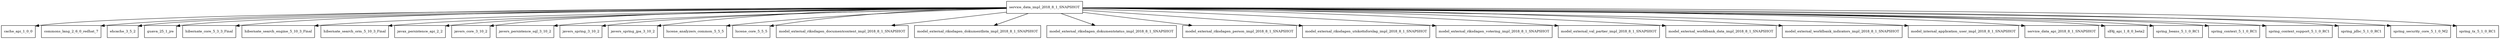 digraph service_data_impl_2018_8_1_SNAPSHOT_dependencies {
  node [shape = box, fontsize=10.0];
  service_data_impl_2018_8_1_SNAPSHOT -> cache_api_1_0_0;
  service_data_impl_2018_8_1_SNAPSHOT -> commons_lang_2_6_0_redhat_7;
  service_data_impl_2018_8_1_SNAPSHOT -> ehcache_3_5_2;
  service_data_impl_2018_8_1_SNAPSHOT -> guava_25_1_jre;
  service_data_impl_2018_8_1_SNAPSHOT -> hibernate_core_5_3_3_Final;
  service_data_impl_2018_8_1_SNAPSHOT -> hibernate_search_engine_5_10_3_Final;
  service_data_impl_2018_8_1_SNAPSHOT -> hibernate_search_orm_5_10_3_Final;
  service_data_impl_2018_8_1_SNAPSHOT -> javax_persistence_api_2_2;
  service_data_impl_2018_8_1_SNAPSHOT -> javers_core_3_10_2;
  service_data_impl_2018_8_1_SNAPSHOT -> javers_persistence_sql_3_10_2;
  service_data_impl_2018_8_1_SNAPSHOT -> javers_spring_3_10_2;
  service_data_impl_2018_8_1_SNAPSHOT -> javers_spring_jpa_3_10_2;
  service_data_impl_2018_8_1_SNAPSHOT -> lucene_analyzers_common_5_5_5;
  service_data_impl_2018_8_1_SNAPSHOT -> lucene_core_5_5_5;
  service_data_impl_2018_8_1_SNAPSHOT -> model_external_riksdagen_documentcontent_impl_2018_8_1_SNAPSHOT;
  service_data_impl_2018_8_1_SNAPSHOT -> model_external_riksdagen_dokumentlista_impl_2018_8_1_SNAPSHOT;
  service_data_impl_2018_8_1_SNAPSHOT -> model_external_riksdagen_dokumentstatus_impl_2018_8_1_SNAPSHOT;
  service_data_impl_2018_8_1_SNAPSHOT -> model_external_riksdagen_person_impl_2018_8_1_SNAPSHOT;
  service_data_impl_2018_8_1_SNAPSHOT -> model_external_riksdagen_utskottsforslag_impl_2018_8_1_SNAPSHOT;
  service_data_impl_2018_8_1_SNAPSHOT -> model_external_riksdagen_votering_impl_2018_8_1_SNAPSHOT;
  service_data_impl_2018_8_1_SNAPSHOT -> model_external_val_partier_impl_2018_8_1_SNAPSHOT;
  service_data_impl_2018_8_1_SNAPSHOT -> model_external_worldbank_data_impl_2018_8_1_SNAPSHOT;
  service_data_impl_2018_8_1_SNAPSHOT -> model_external_worldbank_indicators_impl_2018_8_1_SNAPSHOT;
  service_data_impl_2018_8_1_SNAPSHOT -> model_internal_application_user_impl_2018_8_1_SNAPSHOT;
  service_data_impl_2018_8_1_SNAPSHOT -> service_data_api_2018_8_1_SNAPSHOT;
  service_data_impl_2018_8_1_SNAPSHOT -> slf4j_api_1_8_0_beta2;
  service_data_impl_2018_8_1_SNAPSHOT -> spring_beans_5_1_0_RC1;
  service_data_impl_2018_8_1_SNAPSHOT -> spring_context_5_1_0_RC1;
  service_data_impl_2018_8_1_SNAPSHOT -> spring_context_support_5_1_0_RC1;
  service_data_impl_2018_8_1_SNAPSHOT -> spring_jdbc_5_1_0_RC1;
  service_data_impl_2018_8_1_SNAPSHOT -> spring_security_core_5_1_0_M2;
  service_data_impl_2018_8_1_SNAPSHOT -> spring_tx_5_1_0_RC1;
}
